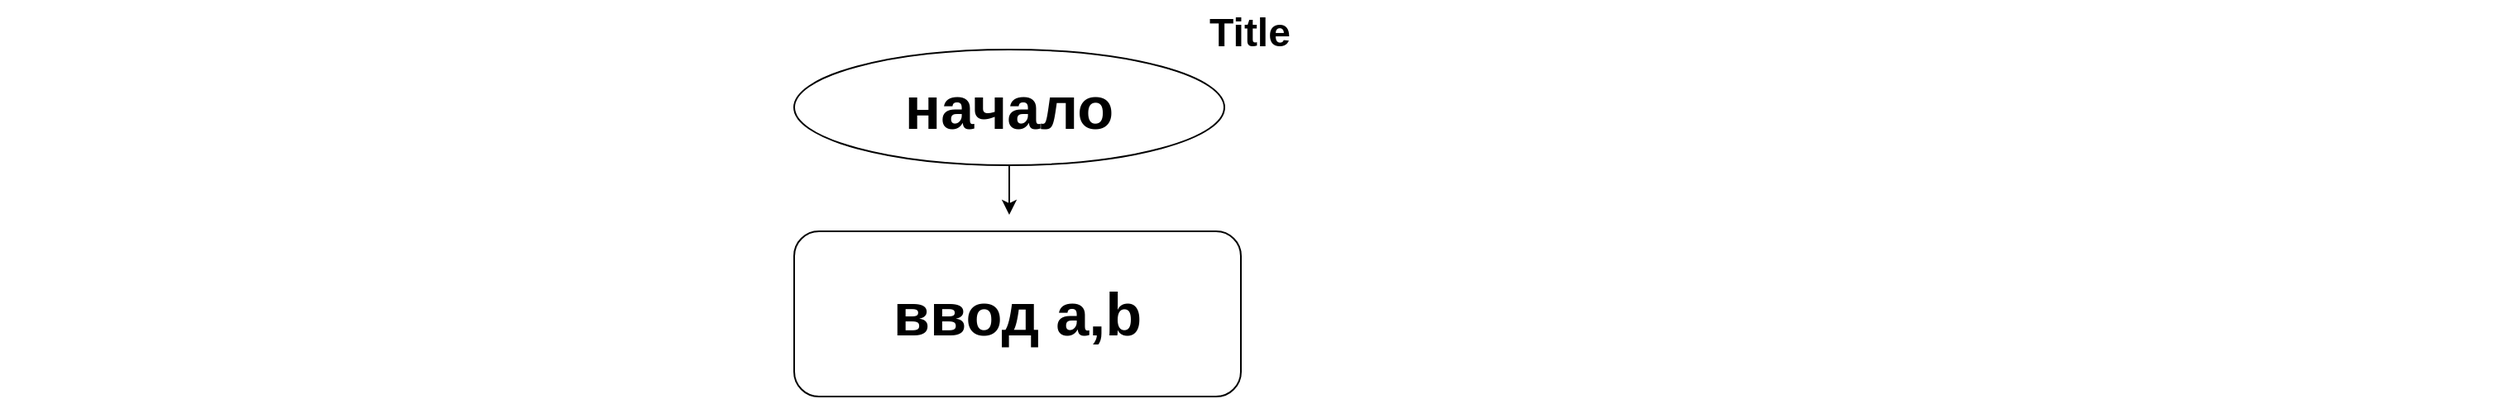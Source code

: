<mxfile version="14.8.6" type="github">
  <diagram name="Page-1" id="929967ad-93f9-6ef4-fab6-5d389245f69c">
    <mxGraphModel dx="1382" dy="764" grid="1" gridSize="10" guides="1" tooltips="1" connect="1" arrows="1" fold="1" page="1" pageScale="1.5" pageWidth="1169" pageHeight="826" background="none" math="0" shadow="0">
      <root>
        <mxCell id="0" style=";html=1;" />
        <mxCell id="1" style=";html=1;" parent="0" />
        <mxCell id="1672d66443f91eb5-23" value="Title" style="text;strokeColor=none;fillColor=none;html=1;fontSize=24;fontStyle=1;verticalAlign=middle;align=center;" parent="1" vertex="1">
          <mxGeometry x="120" y="40" width="1510" height="40" as="geometry" />
        </mxCell>
        <mxCell id="FSkvlxwJFvSZezaquG6s-5" style="edgeStyle=orthogonalEdgeStyle;rounded=0;orthogonalLoop=1;jettySize=auto;html=1;exitX=0.5;exitY=1;exitDx=0;exitDy=0;" edge="1" parent="1" source="FSkvlxwJFvSZezaquG6s-4">
          <mxGeometry relative="1" as="geometry">
            <mxPoint x="730" y="170" as="targetPoint" />
          </mxGeometry>
        </mxCell>
        <mxCell id="FSkvlxwJFvSZezaquG6s-4" value="&lt;span style=&quot;font-size: 36px&quot;&gt;&lt;b&gt;начало&lt;/b&gt;&lt;/span&gt;" style="ellipse;whiteSpace=wrap;html=1;strokeColor=#000000;" vertex="1" parent="1">
          <mxGeometry x="600" y="70" width="260" height="70" as="geometry" />
        </mxCell>
        <mxCell id="FSkvlxwJFvSZezaquG6s-7" value="&lt;font style=&quot;font-size: 36px&quot;&gt;&lt;b&gt;ввод a,b&lt;/b&gt;&lt;/font&gt;" style="rounded=1;whiteSpace=wrap;html=1;strokeColor=#000000;" vertex="1" parent="1">
          <mxGeometry x="600" y="180" width="270" height="100" as="geometry" />
        </mxCell>
      </root>
    </mxGraphModel>
  </diagram>
</mxfile>
